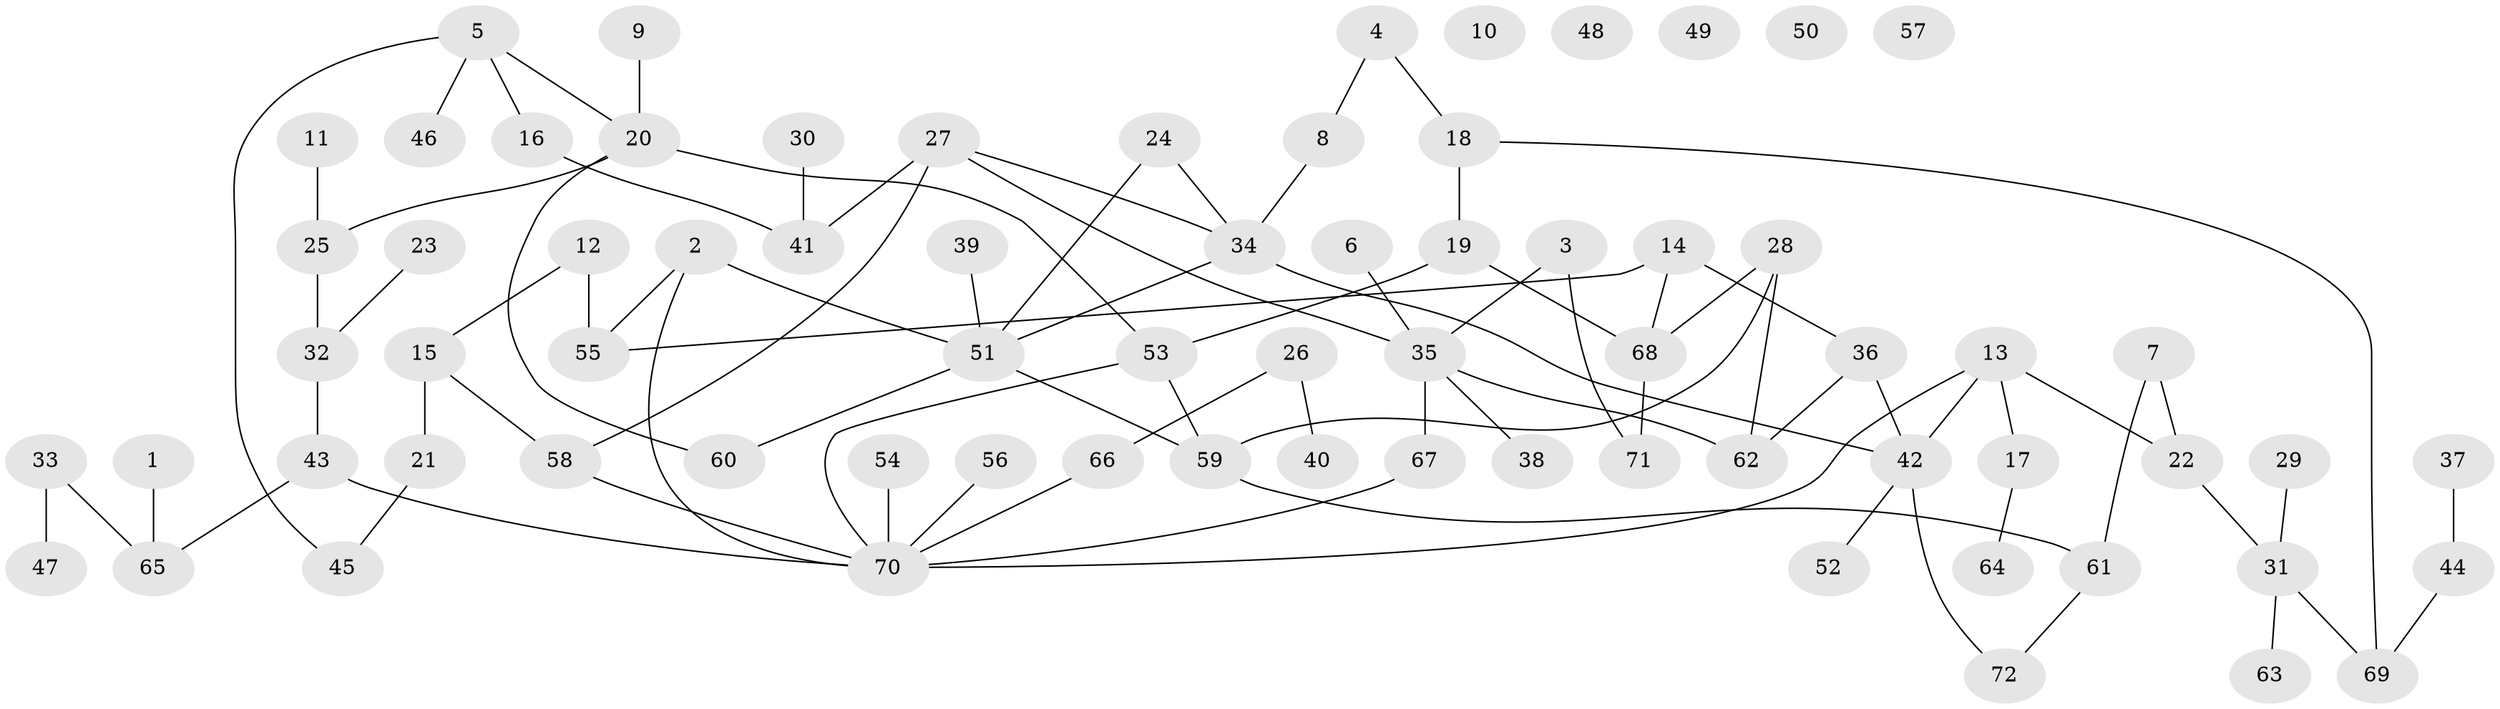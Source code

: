 // coarse degree distribution, {4: 0.17391304347826086, 2: 0.2391304347826087, 3: 0.2391304347826087, 1: 0.2391304347826087, 6: 0.043478260869565216, 5: 0.043478260869565216, 8: 0.021739130434782608}
// Generated by graph-tools (version 1.1) at 2025/35/03/04/25 23:35:56]
// undirected, 72 vertices, 86 edges
graph export_dot {
  node [color=gray90,style=filled];
  1;
  2;
  3;
  4;
  5;
  6;
  7;
  8;
  9;
  10;
  11;
  12;
  13;
  14;
  15;
  16;
  17;
  18;
  19;
  20;
  21;
  22;
  23;
  24;
  25;
  26;
  27;
  28;
  29;
  30;
  31;
  32;
  33;
  34;
  35;
  36;
  37;
  38;
  39;
  40;
  41;
  42;
  43;
  44;
  45;
  46;
  47;
  48;
  49;
  50;
  51;
  52;
  53;
  54;
  55;
  56;
  57;
  58;
  59;
  60;
  61;
  62;
  63;
  64;
  65;
  66;
  67;
  68;
  69;
  70;
  71;
  72;
  1 -- 65;
  2 -- 51;
  2 -- 55;
  2 -- 70;
  3 -- 35;
  3 -- 71;
  4 -- 8;
  4 -- 18;
  5 -- 16;
  5 -- 20;
  5 -- 45;
  5 -- 46;
  6 -- 35;
  7 -- 22;
  7 -- 61;
  8 -- 34;
  9 -- 20;
  11 -- 25;
  12 -- 15;
  12 -- 55;
  13 -- 17;
  13 -- 22;
  13 -- 42;
  13 -- 70;
  14 -- 36;
  14 -- 55;
  14 -- 68;
  15 -- 21;
  15 -- 58;
  16 -- 41;
  17 -- 64;
  18 -- 19;
  18 -- 69;
  19 -- 53;
  19 -- 68;
  20 -- 25;
  20 -- 53;
  20 -- 60;
  21 -- 45;
  22 -- 31;
  23 -- 32;
  24 -- 34;
  24 -- 51;
  25 -- 32;
  26 -- 40;
  26 -- 66;
  27 -- 34;
  27 -- 35;
  27 -- 41;
  27 -- 58;
  28 -- 59;
  28 -- 62;
  28 -- 68;
  29 -- 31;
  30 -- 41;
  31 -- 63;
  31 -- 69;
  32 -- 43;
  33 -- 47;
  33 -- 65;
  34 -- 42;
  34 -- 51;
  35 -- 38;
  35 -- 62;
  35 -- 67;
  36 -- 42;
  36 -- 62;
  37 -- 44;
  39 -- 51;
  42 -- 52;
  42 -- 72;
  43 -- 65;
  43 -- 70;
  44 -- 69;
  51 -- 59;
  51 -- 60;
  53 -- 59;
  53 -- 70;
  54 -- 70;
  56 -- 70;
  58 -- 70;
  59 -- 61;
  61 -- 72;
  66 -- 70;
  67 -- 70;
  68 -- 71;
}
